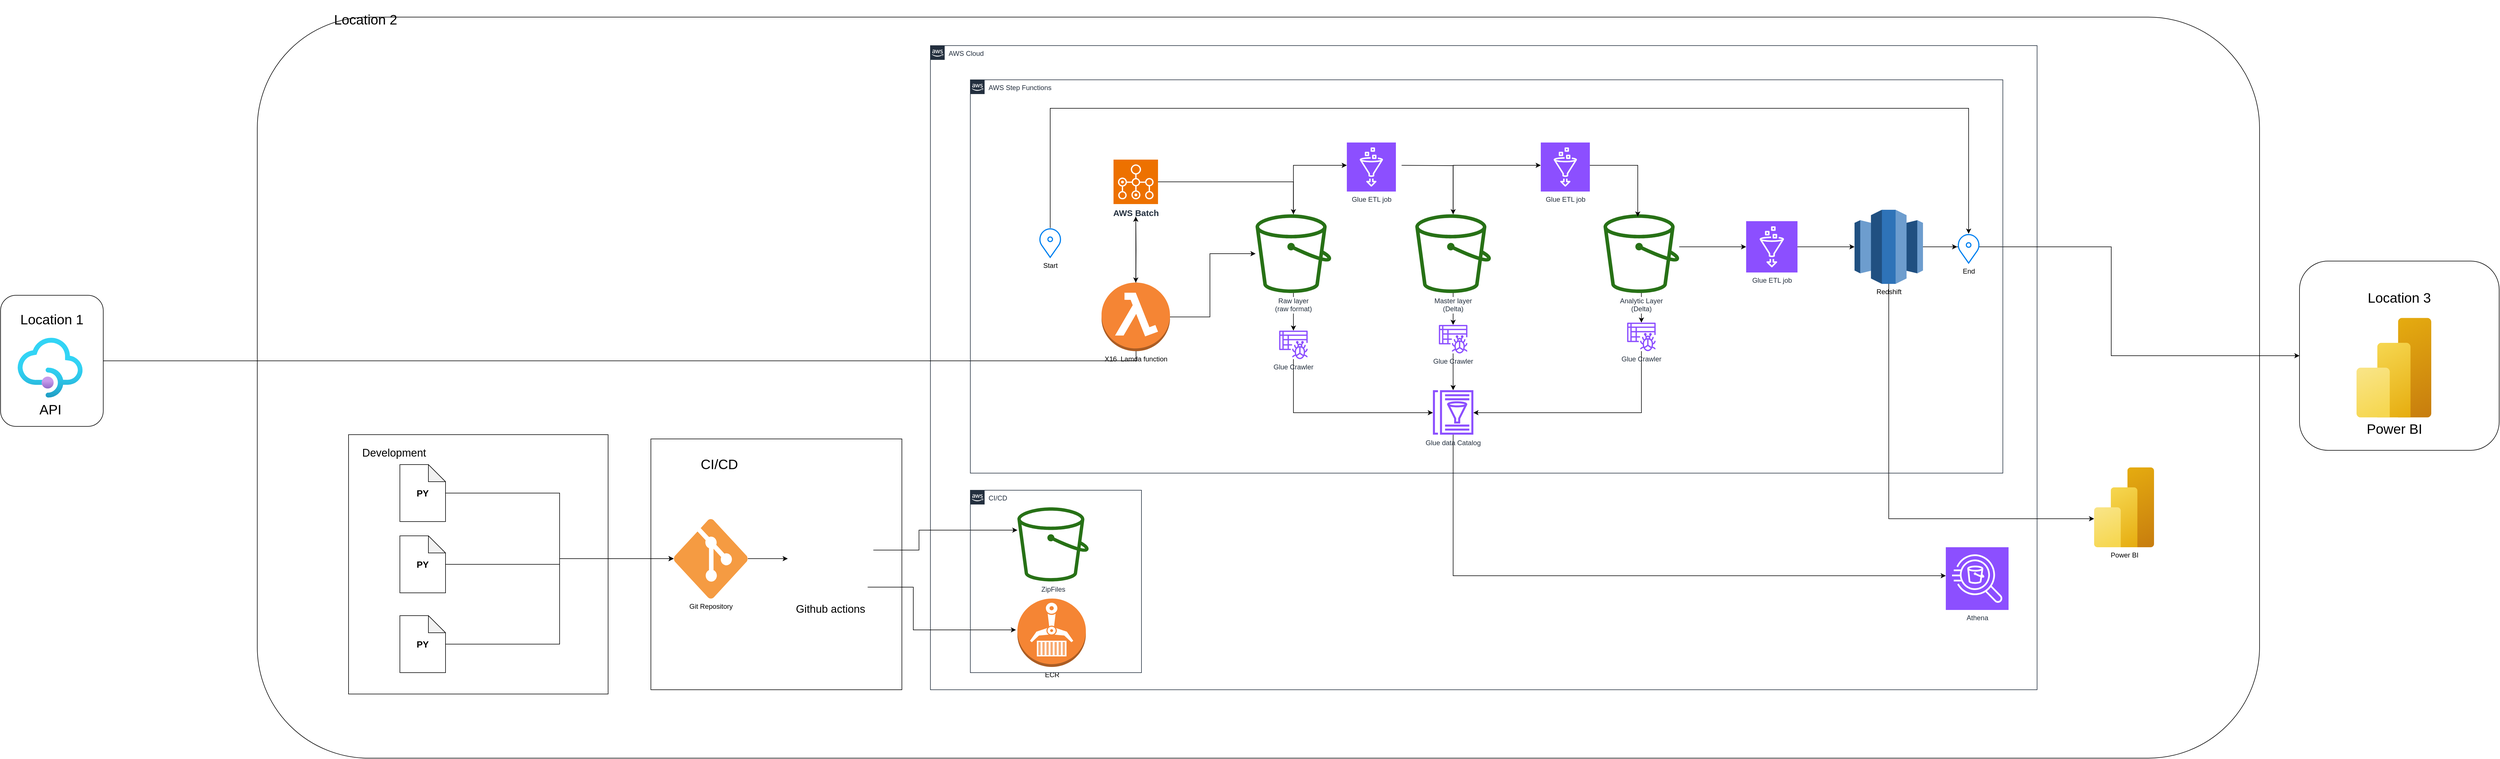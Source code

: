 <mxfile version="24.7.7">
  <diagram id="Ht1M8jgEwFfnCIfOTk4-" name="Page-1">
    <mxGraphModel dx="4387" dy="2835" grid="1" gridSize="10" guides="1" tooltips="1" connect="1" arrows="1" fold="1" page="1" pageScale="1" pageWidth="1169" pageHeight="827" math="0" shadow="0">
      <root>
        <mxCell id="0" />
        <mxCell id="1" parent="0" />
        <mxCell id="kFZQHEIWWkuuvYXlo04o-31" value="" style="rounded=1;whiteSpace=wrap;html=1;movable=1;resizable=1;rotatable=1;deletable=1;editable=1;locked=0;connectable=1;" vertex="1" parent="1">
          <mxGeometry x="-1340" y="-1090" width="3510" height="1300" as="geometry" />
        </mxCell>
        <mxCell id="UEzPUAAOIrF-is8g5C7q-175" value="AWS Cloud" style="points=[[0,0],[0.25,0],[0.5,0],[0.75,0],[1,0],[1,0.25],[1,0.5],[1,0.75],[1,1],[0.75,1],[0.5,1],[0.25,1],[0,1],[0,0.75],[0,0.5],[0,0.25]];outlineConnect=0;gradientColor=none;html=1;whiteSpace=wrap;fontSize=12;fontStyle=0;shape=mxgraph.aws4.group;grIcon=mxgraph.aws4.group_aws_cloud_alt;strokeColor=#232F3E;fillColor=none;verticalAlign=top;align=left;spacingLeft=30;fontColor=#232F3E;dashed=0;labelBackgroundColor=#ffffff;container=0;pointerEvents=0;collapsible=0;recursiveResize=0;movable=1;resizable=1;rotatable=1;deletable=1;editable=1;locked=0;connectable=1;" parent="1" vertex="1">
          <mxGeometry x="-160" y="-1040" width="1940" height="1130" as="geometry" />
        </mxCell>
        <mxCell id="kFZQHEIWWkuuvYXlo04o-13" style="edgeStyle=orthogonalEdgeStyle;rounded=0;orthogonalLoop=1;jettySize=auto;html=1;" edge="1" parent="1" source="kFZQHEIWWkuuvYXlo04o-2">
          <mxGeometry relative="1" as="geometry">
            <mxPoint x="200" y="-740" as="targetPoint" />
          </mxGeometry>
        </mxCell>
        <mxCell id="kFZQHEIWWkuuvYXlo04o-2" value="&lt;font style=&quot;font-size: 24px;&quot;&gt;Location 1&lt;/font&gt;&lt;div&gt;&lt;font style=&quot;font-size: 24px;&quot;&gt;&lt;br&gt;&lt;/font&gt;&lt;/div&gt;&lt;div&gt;&lt;font style=&quot;font-size: 24px;&quot;&gt;&lt;br&gt;&lt;/font&gt;&lt;/div&gt;&lt;div&gt;&lt;font style=&quot;font-size: 24px;&quot;&gt;&lt;br&gt;&lt;/font&gt;&lt;/div&gt;&lt;div&gt;&lt;font style=&quot;font-size: 24px;&quot;&gt;&lt;br&gt;&lt;/font&gt;&lt;/div&gt;&lt;div&gt;&lt;font style=&quot;font-size: 24px;&quot;&gt;&amp;nbsp;&lt;/font&gt;&lt;/div&gt;" style="rounded=1;whiteSpace=wrap;html=1;" vertex="1" parent="1">
          <mxGeometry x="-1790" y="-602" width="180" height="230" as="geometry" />
        </mxCell>
        <mxCell id="kFZQHEIWWkuuvYXlo04o-36" value="&lt;font style=&quot;font-size: 24px;&quot;&gt;Location 2&lt;/font&gt;" style="text;html=1;align=center;verticalAlign=middle;whiteSpace=wrap;rounded=0;" vertex="1" parent="1">
          <mxGeometry x="-1250" y="-1120" width="200" height="70" as="geometry" />
        </mxCell>
        <mxCell id="kFZQHEIWWkuuvYXlo04o-117" style="edgeStyle=orthogonalEdgeStyle;rounded=0;orthogonalLoop=1;jettySize=auto;html=1;" edge="1" parent="1" source="kFZQHEIWWkuuvYXlo04o-39" target="kFZQHEIWWkuuvYXlo04o-114">
          <mxGeometry relative="1" as="geometry" />
        </mxCell>
        <mxCell id="kFZQHEIWWkuuvYXlo04o-134" style="edgeStyle=orthogonalEdgeStyle;rounded=0;orthogonalLoop=1;jettySize=auto;html=1;" edge="1" parent="1" source="kFZQHEIWWkuuvYXlo04o-39" target="kFZQHEIWWkuuvYXlo04o-132">
          <mxGeometry relative="1" as="geometry">
            <Array as="points">
              <mxPoint x="1180" y="-687" />
              <mxPoint x="1180" y="-687" />
            </Array>
          </mxGeometry>
        </mxCell>
        <mxCell id="kFZQHEIWWkuuvYXlo04o-39" value="Analytic Layer&lt;div&gt;(Delta)&lt;/div&gt;" style="outlineConnect=0;fontColor=#232F3E;gradientColor=none;fillColor=#277116;strokeColor=none;dashed=0;verticalLabelPosition=bottom;verticalAlign=top;align=center;html=1;fontSize=12;fontStyle=0;aspect=fixed;pointerEvents=1;shape=mxgraph.aws4.bucket;labelBackgroundColor=#ffffff;movable=1;resizable=1;rotatable=1;deletable=1;editable=1;locked=0;connectable=1;" vertex="1" parent="1">
          <mxGeometry x="1020" y="-744" width="132.69" height="138" as="geometry" />
        </mxCell>
        <mxCell id="kFZQHEIWWkuuvYXlo04o-28" style="edgeStyle=orthogonalEdgeStyle;rounded=0;orthogonalLoop=1;jettySize=auto;html=1;movable=1;resizable=1;rotatable=1;deletable=1;editable=1;locked=0;connectable=1;" edge="1" parent="1" source="kFZQHEIWWkuuvYXlo04o-20" target="kFZQHEIWWkuuvYXlo04o-110">
          <mxGeometry relative="1" as="geometry">
            <mxPoint x="913.25" y="-803.6" as="targetPoint" />
            <Array as="points">
              <mxPoint x="756" y="-830" />
            </Array>
          </mxGeometry>
        </mxCell>
        <mxCell id="kFZQHEIWWkuuvYXlo04o-74" value="ZipFiles" style="outlineConnect=0;fontColor=#232F3E;gradientColor=none;fillColor=#277116;strokeColor=none;dashed=0;verticalLabelPosition=bottom;verticalAlign=top;align=center;html=1;fontSize=12;fontStyle=0;aspect=fixed;pointerEvents=1;shape=mxgraph.aws4.bucket;labelBackgroundColor=#ffffff;movable=1;resizable=1;rotatable=1;deletable=1;editable=1;locked=0;connectable=1;" vertex="1" parent="1">
          <mxGeometry x="-7.5" y="-230" width="125" height="130" as="geometry" />
        </mxCell>
        <mxCell id="kFZQHEIWWkuuvYXlo04o-75" value="ECR" style="outlineConnect=0;dashed=0;verticalLabelPosition=bottom;verticalAlign=top;align=center;html=1;shape=mxgraph.aws3.ecr;fillColor=#F58534;gradientColor=none;" vertex="1" parent="1">
          <mxGeometry x="-7.5" y="-70" width="120" height="120" as="geometry" />
        </mxCell>
        <mxCell id="kFZQHEIWWkuuvYXlo04o-79" value="44036562" style="group" vertex="1" connectable="0" parent="1">
          <mxGeometry x="-650" y="-350" width="440" height="440" as="geometry" />
        </mxCell>
        <UserObject label="" id="kFZQHEIWWkuuvYXlo04o-76">
          <mxCell style="whiteSpace=wrap;html=1;aspect=fixed;" vertex="1" parent="kFZQHEIWWkuuvYXlo04o-79">
            <mxGeometry width="440" height="440" as="geometry" />
          </mxCell>
        </UserObject>
        <mxCell id="kFZQHEIWWkuuvYXlo04o-78" value="" style="shape=image;html=1;verticalAlign=top;verticalLabelPosition=bottom;labelBackgroundColor=#ffffff;imageAspect=0;aspect=fixed;image=https://cdn4.iconfinder.com/data/icons/social-media-and-logos-12/32/Logo_Github-128.png" vertex="1" parent="kFZQHEIWWkuuvYXlo04o-79">
          <mxGeometry width="70" height="70" as="geometry" />
        </mxCell>
        <mxCell id="kFZQHEIWWkuuvYXlo04o-83" value="Github actions" style="shape=image;imageAspect=0;aspect=fixed;verticalLabelPosition=bottom;verticalAlign=top;image=https://avatars.githubusercontent.com/u/44036562?s=200&amp;v=4;fontSize=19;strokeWidth=3;" vertex="1" parent="kFZQHEIWWkuuvYXlo04o-79">
          <mxGeometry x="240" y="130" width="150" height="150" as="geometry" />
        </mxCell>
        <mxCell id="kFZQHEIWWkuuvYXlo04o-91" style="edgeStyle=orthogonalEdgeStyle;rounded=0;orthogonalLoop=1;jettySize=auto;html=1;" edge="1" parent="kFZQHEIWWkuuvYXlo04o-79" source="kFZQHEIWWkuuvYXlo04o-90" target="kFZQHEIWWkuuvYXlo04o-83">
          <mxGeometry relative="1" as="geometry">
            <Array as="points">
              <mxPoint x="220" y="210" />
              <mxPoint x="220" y="210" />
            </Array>
          </mxGeometry>
        </mxCell>
        <mxCell id="kFZQHEIWWkuuvYXlo04o-90" value="Git Repository" style="verticalLabelPosition=bottom;html=1;verticalAlign=top;align=center;strokeColor=none;fillColor=#f59b42;shape=mxgraph.azure.git_repository;" vertex="1" parent="kFZQHEIWWkuuvYXlo04o-79">
          <mxGeometry x="40" y="140" width="130" height="140" as="geometry" />
        </mxCell>
        <mxCell id="kFZQHEIWWkuuvYXlo04o-106" value="&lt;font style=&quot;font-size: 24px;&quot;&gt;CI/CD&lt;/font&gt;" style="text;html=1;align=center;verticalAlign=middle;whiteSpace=wrap;rounded=0;" vertex="1" parent="kFZQHEIWWkuuvYXlo04o-79">
          <mxGeometry x="90" y="30" width="60" height="30" as="geometry" />
        </mxCell>
        <mxCell id="kFZQHEIWWkuuvYXlo04o-84" style="edgeStyle=orthogonalEdgeStyle;rounded=0;orthogonalLoop=1;jettySize=auto;html=1;" edge="1" parent="1" source="kFZQHEIWWkuuvYXlo04o-83" target="kFZQHEIWWkuuvYXlo04o-74">
          <mxGeometry relative="1" as="geometry">
            <Array as="points">
              <mxPoint x="-180" y="-155" />
              <mxPoint x="-180" y="-190" />
            </Array>
          </mxGeometry>
        </mxCell>
        <mxCell id="kFZQHEIWWkuuvYXlo04o-85" style="edgeStyle=orthogonalEdgeStyle;rounded=0;orthogonalLoop=1;jettySize=auto;html=1;" edge="1" parent="1">
          <mxGeometry relative="1" as="geometry">
            <mxPoint x="-270" y="-90" as="sourcePoint" />
            <mxPoint x="-10" y="-15" as="targetPoint" />
            <Array as="points">
              <mxPoint x="-190" y="-90" />
              <mxPoint x="-190" y="-15" />
            </Array>
          </mxGeometry>
        </mxCell>
        <mxCell id="kFZQHEIWWkuuvYXlo04o-86" value="" style="whiteSpace=wrap;html=1;aspect=fixed;" vertex="1" parent="1">
          <mxGeometry x="-1180" y="-357.5" width="455" height="455" as="geometry" />
        </mxCell>
        <mxCell id="kFZQHEIWWkuuvYXlo04o-93" style="edgeStyle=orthogonalEdgeStyle;rounded=0;orthogonalLoop=1;jettySize=auto;html=1;" edge="1" parent="1" source="kFZQHEIWWkuuvYXlo04o-87" target="kFZQHEIWWkuuvYXlo04o-90">
          <mxGeometry relative="1" as="geometry" />
        </mxCell>
        <mxCell id="kFZQHEIWWkuuvYXlo04o-87" value="&lt;font style=&quot;font-size: 16px;&quot;&gt;&lt;b&gt;PY&lt;/b&gt;&lt;/font&gt;" style="shape=note;whiteSpace=wrap;html=1;backgroundOutline=1;darkOpacity=0.05;" vertex="1" parent="1">
          <mxGeometry x="-1090" y="-305" width="80" height="100" as="geometry" />
        </mxCell>
        <mxCell id="kFZQHEIWWkuuvYXlo04o-88" value="&lt;font style=&quot;font-size: 16px;&quot;&gt;&lt;b&gt;PY&lt;/b&gt;&lt;/font&gt;" style="shape=note;whiteSpace=wrap;html=1;backgroundOutline=1;darkOpacity=0.05;" vertex="1" parent="1">
          <mxGeometry x="-1090" y="-180" width="80" height="100" as="geometry" />
        </mxCell>
        <mxCell id="kFZQHEIWWkuuvYXlo04o-89" value="&lt;font style=&quot;font-size: 16px;&quot;&gt;&lt;b&gt;PY&lt;/b&gt;&lt;/font&gt;" style="shape=note;whiteSpace=wrap;html=1;backgroundOutline=1;darkOpacity=0.05;" vertex="1" parent="1">
          <mxGeometry x="-1090" y="-40" width="80" height="100" as="geometry" />
        </mxCell>
        <mxCell id="kFZQHEIWWkuuvYXlo04o-92" value="&lt;font style=&quot;font-size: 19px;&quot;&gt;Development&lt;/font&gt;" style="text;html=1;align=center;verticalAlign=middle;whiteSpace=wrap;rounded=0;" vertex="1" parent="1">
          <mxGeometry x="-1160" y="-340" width="120" height="30" as="geometry" />
        </mxCell>
        <mxCell id="kFZQHEIWWkuuvYXlo04o-94" style="edgeStyle=orthogonalEdgeStyle;rounded=0;orthogonalLoop=1;jettySize=auto;html=1;entryX=0;entryY=0.5;entryDx=0;entryDy=0;entryPerimeter=0;" edge="1" parent="1" source="kFZQHEIWWkuuvYXlo04o-88" target="kFZQHEIWWkuuvYXlo04o-90">
          <mxGeometry relative="1" as="geometry" />
        </mxCell>
        <mxCell id="kFZQHEIWWkuuvYXlo04o-95" style="edgeStyle=orthogonalEdgeStyle;rounded=0;orthogonalLoop=1;jettySize=auto;html=1;entryX=0;entryY=0.5;entryDx=0;entryDy=0;entryPerimeter=0;" edge="1" parent="1" source="kFZQHEIWWkuuvYXlo04o-89" target="kFZQHEIWWkuuvYXlo04o-90">
          <mxGeometry relative="1" as="geometry" />
        </mxCell>
        <mxCell id="kFZQHEIWWkuuvYXlo04o-100" value="Power BI" style="image;aspect=fixed;html=1;points=[];align=center;fontSize=12;image=img/lib/azure2/analytics/Power_BI_Embedded.svg;" vertex="1" parent="1">
          <mxGeometry x="1880" y="-300" width="105" height="140" as="geometry" />
        </mxCell>
        <mxCell id="kFZQHEIWWkuuvYXlo04o-101" style="edgeStyle=orthogonalEdgeStyle;rounded=0;orthogonalLoop=1;jettySize=auto;html=1;" edge="1" parent="1" source="kFZQHEIWWkuuvYXlo04o-49" target="kFZQHEIWWkuuvYXlo04o-100">
          <mxGeometry relative="1" as="geometry">
            <Array as="points">
              <mxPoint x="1520" y="-210" />
            </Array>
          </mxGeometry>
        </mxCell>
        <mxCell id="kFZQHEIWWkuuvYXlo04o-102" value="&lt;font style=&quot;font-size: 24px;&quot;&gt;API&lt;/font&gt;" style="image;aspect=fixed;html=1;points=[];align=center;fontSize=12;image=img/lib/azure2/app_services/API_Management_Services.svg;" vertex="1" parent="1">
          <mxGeometry x="-1760" y="-527.5" width="113.75" height="105" as="geometry" />
        </mxCell>
        <mxCell id="kFZQHEIWWkuuvYXlo04o-103" value="&lt;font style=&quot;font-size: 24px;&quot;&gt;Location 3&lt;/font&gt;&lt;div&gt;&lt;font style=&quot;font-size: 24px;&quot;&gt;&lt;br&gt;&lt;/font&gt;&lt;/div&gt;&lt;div&gt;&lt;font style=&quot;font-size: 24px;&quot;&gt;&lt;br&gt;&lt;/font&gt;&lt;/div&gt;&lt;div&gt;&lt;font style=&quot;font-size: 24px;&quot;&gt;&lt;br&gt;&lt;/font&gt;&lt;/div&gt;&lt;div&gt;&lt;font style=&quot;font-size: 24px;&quot;&gt;&lt;br&gt;&lt;/font&gt;&lt;/div&gt;&lt;div&gt;&lt;font style=&quot;font-size: 24px;&quot;&gt;&lt;br&gt;&lt;/font&gt;&lt;/div&gt;&lt;div&gt;&lt;font style=&quot;font-size: 24px;&quot;&gt;&lt;br&gt;&lt;/font&gt;&lt;/div&gt;&lt;div&gt;&lt;font style=&quot;font-size: 24px;&quot;&gt;&lt;br&gt;&lt;/font&gt;&lt;/div&gt;" style="rounded=1;whiteSpace=wrap;html=1;" vertex="1" parent="1">
          <mxGeometry x="2240" y="-662" width="350" height="332" as="geometry" />
        </mxCell>
        <mxCell id="kFZQHEIWWkuuvYXlo04o-104" value="&lt;font style=&quot;font-size: 24px;&quot;&gt;Power BI&lt;/font&gt;" style="image;aspect=fixed;html=1;points=[];align=center;fontSize=12;image=img/lib/azure2/analytics/Power_BI_Embedded.svg;" vertex="1" parent="1">
          <mxGeometry x="2340" y="-562.33" width="131" height="174.67" as="geometry" />
        </mxCell>
        <mxCell id="kFZQHEIWWkuuvYXlo04o-105" style="edgeStyle=orthogonalEdgeStyle;rounded=0;orthogonalLoop=1;jettySize=auto;html=1;" edge="1" parent="1" source="kFZQHEIWWkuuvYXlo04o-49" target="kFZQHEIWWkuuvYXlo04o-103">
          <mxGeometry relative="1" as="geometry" />
        </mxCell>
        <mxCell id="kFZQHEIWWkuuvYXlo04o-110" value="Glue ETL job" style="sketch=0;points=[[0,0,0],[0.25,0,0],[0.5,0,0],[0.75,0,0],[1,0,0],[0,1,0],[0.25,1,0],[0.5,1,0],[0.75,1,0],[1,1,0],[0,0.25,0],[0,0.5,0],[0,0.75,0],[1,0.25,0],[1,0.5,0],[1,0.75,0]];outlineConnect=0;fontColor=#232F3E;fillColor=#8C4FFF;strokeColor=#ffffff;dashed=0;verticalLabelPosition=bottom;verticalAlign=top;align=center;html=1;fontSize=12;fontStyle=0;aspect=fixed;shape=mxgraph.aws4.resourceIcon;resIcon=mxgraph.aws4.glue;" vertex="1" parent="1">
          <mxGeometry x="910" y="-870" width="86" height="86" as="geometry" />
        </mxCell>
        <mxCell id="kFZQHEIWWkuuvYXlo04o-3" value="AWS Step Functions" style="points=[[0,0],[0.25,0],[0.5,0],[0.75,0],[1,0],[1,0.25],[1,0.5],[1,0.75],[1,1],[0.75,1],[0.5,1],[0.25,1],[0,1],[0,0.75],[0,0.5],[0,0.25]];outlineConnect=0;gradientColor=none;html=1;whiteSpace=wrap;fontSize=12;fontStyle=0;shape=mxgraph.aws4.group;grIcon=mxgraph.aws4.group_aws_cloud_alt;strokeColor=#232F3E;fillColor=none;verticalAlign=top;align=left;spacingLeft=30;fontColor=#232F3E;dashed=0;labelBackgroundColor=#ffffff;container=0;pointerEvents=0;collapsible=0;recursiveResize=0;movable=1;resizable=1;rotatable=1;deletable=1;editable=1;locked=0;connectable=1;" vertex="1" parent="1">
          <mxGeometry x="-90" y="-980" width="1810" height="690" as="geometry" />
        </mxCell>
        <mxCell id="kFZQHEIWWkuuvYXlo04o-44" style="edgeStyle=orthogonalEdgeStyle;rounded=0;orthogonalLoop=1;jettySize=auto;html=1;" edge="1" parent="1" source="kFZQHEIWWkuuvYXlo04o-4" target="kFZQHEIWWkuuvYXlo04o-6">
          <mxGeometry relative="1" as="geometry">
            <Array as="points">
              <mxPoint x="50" y="-930" />
              <mxPoint x="1660" y="-930" />
            </Array>
          </mxGeometry>
        </mxCell>
        <mxCell id="kFZQHEIWWkuuvYXlo04o-4" value="Start" style="html=1;verticalLabelPosition=bottom;align=center;labelBackgroundColor=#ffffff;verticalAlign=top;strokeWidth=2;strokeColor=#0080F0;shadow=0;dashed=0;shape=mxgraph.ios7.icons.location;movable=1;resizable=1;rotatable=1;deletable=1;editable=1;locked=0;connectable=1;" vertex="1" parent="1">
          <mxGeometry x="30" y="-720" width="40" height="51.5" as="geometry" />
        </mxCell>
        <mxCell id="kFZQHEIWWkuuvYXlo04o-19" style="edgeStyle=orthogonalEdgeStyle;rounded=0;orthogonalLoop=1;jettySize=auto;html=1;movable=1;resizable=1;rotatable=1;deletable=1;editable=1;locked=0;connectable=1;" edge="1" parent="1" source="UEzPUAAOIrF-is8g5C7q-177" target="kFZQHEIWWkuuvYXlo04o-109">
          <mxGeometry relative="1" as="geometry">
            <mxPoint x="476.286" y="-784" as="sourcePoint" />
            <mxPoint x="560.0" y="-829.963" as="targetPoint" />
            <Array as="points">
              <mxPoint x="476" y="-830" />
            </Array>
          </mxGeometry>
        </mxCell>
        <mxCell id="kFZQHEIWWkuuvYXlo04o-115" style="edgeStyle=orthogonalEdgeStyle;rounded=0;orthogonalLoop=1;jettySize=auto;html=1;" edge="1" parent="1" source="UEzPUAAOIrF-is8g5C7q-177" target="kFZQHEIWWkuuvYXlo04o-112">
          <mxGeometry relative="1" as="geometry" />
        </mxCell>
        <mxCell id="UEzPUAAOIrF-is8g5C7q-177" value="Raw layer&lt;div&gt;(raw format)&lt;/div&gt;" style="outlineConnect=0;fontColor=#232F3E;gradientColor=none;fillColor=#277116;strokeColor=none;dashed=0;verticalLabelPosition=bottom;verticalAlign=top;align=center;html=1;fontSize=12;fontStyle=0;aspect=fixed;pointerEvents=1;shape=mxgraph.aws4.bucket;labelBackgroundColor=#ffffff;movable=1;resizable=1;rotatable=1;deletable=1;editable=1;locked=0;connectable=1;" parent="1" vertex="1">
          <mxGeometry x="410" y="-744" width="132.69" height="138" as="geometry" />
        </mxCell>
        <mxCell id="kFZQHEIWWkuuvYXlo04o-6" value="End" style="html=1;verticalLabelPosition=bottom;align=center;labelBackgroundColor=#ffffff;verticalAlign=top;strokeWidth=2;strokeColor=#0080F0;shadow=0;dashed=0;shape=mxgraph.ios7.icons.location;movable=1;resizable=1;rotatable=1;deletable=1;editable=1;locked=0;connectable=1;" vertex="1" parent="1">
          <mxGeometry x="1640" y="-710" width="40" height="51.5" as="geometry" />
        </mxCell>
        <mxCell id="kFZQHEIWWkuuvYXlo04o-15" style="edgeStyle=orthogonalEdgeStyle;rounded=0;orthogonalLoop=1;jettySize=auto;html=1;movable=1;resizable=1;rotatable=1;deletable=1;editable=1;locked=0;connectable=1;" edge="1" parent="1" source="kFZQHEIWWkuuvYXlo04o-10" target="UEzPUAAOIrF-is8g5C7q-177">
          <mxGeometry relative="1" as="geometry">
            <Array as="points">
              <mxPoint x="330" y="-564" />
              <mxPoint x="330" y="-675" />
            </Array>
          </mxGeometry>
        </mxCell>
        <mxCell id="kFZQHEIWWkuuvYXlo04o-10" value="X16 &amp;nbsp;Lamda function" style="outlineConnect=0;dashed=0;verticalLabelPosition=bottom;verticalAlign=top;align=center;html=1;shape=mxgraph.aws3.lambda_function;fillColor=#F58534;gradientColor=none;movable=1;resizable=1;rotatable=1;deletable=1;editable=1;locked=0;connectable=1;" vertex="1" parent="1">
          <mxGeometry x="140" y="-624.25" width="120" height="120.25" as="geometry" />
        </mxCell>
        <mxCell id="kFZQHEIWWkuuvYXlo04o-14" style="edgeStyle=orthogonalEdgeStyle;rounded=0;orthogonalLoop=1;jettySize=auto;html=1;movable=1;resizable=1;rotatable=1;deletable=1;editable=1;locked=0;connectable=1;exitX=1;exitY=0.5;exitDx=0;exitDy=0;exitPerimeter=0;" edge="1" parent="1" source="kFZQHEIWWkuuvYXlo04o-130" target="UEzPUAAOIrF-is8g5C7q-177">
          <mxGeometry relative="1" as="geometry">
            <mxPoint x="253" y="-800.0" as="sourcePoint" />
          </mxGeometry>
        </mxCell>
        <mxCell id="kFZQHEIWWkuuvYXlo04o-16" value="" style="edgeStyle=orthogonalEdgeStyle;rounded=0;orthogonalLoop=1;jettySize=auto;html=1;movable=1;resizable=1;rotatable=1;deletable=1;editable=1;locked=0;connectable=1;" edge="1" parent="1" target="kFZQHEIWWkuuvYXlo04o-10">
          <mxGeometry relative="1" as="geometry">
            <mxPoint x="200" y="-740" as="sourcePoint" />
          </mxGeometry>
        </mxCell>
        <mxCell id="kFZQHEIWWkuuvYXlo04o-21" style="edgeStyle=orthogonalEdgeStyle;rounded=0;orthogonalLoop=1;jettySize=auto;html=1;movable=1;resizable=1;rotatable=1;deletable=1;editable=1;locked=0;connectable=1;" edge="1" parent="1" target="kFZQHEIWWkuuvYXlo04o-20">
          <mxGeometry relative="1" as="geometry">
            <mxPoint x="666" y="-829.963" as="sourcePoint" />
          </mxGeometry>
        </mxCell>
        <mxCell id="kFZQHEIWWkuuvYXlo04o-116" style="edgeStyle=orthogonalEdgeStyle;rounded=0;orthogonalLoop=1;jettySize=auto;html=1;" edge="1" parent="1" source="kFZQHEIWWkuuvYXlo04o-20" target="kFZQHEIWWkuuvYXlo04o-113">
          <mxGeometry relative="1" as="geometry" />
        </mxCell>
        <mxCell id="kFZQHEIWWkuuvYXlo04o-20" value="Master layer&lt;div&gt;(Delta)&lt;/div&gt;" style="outlineConnect=0;fontColor=#232F3E;gradientColor=none;fillColor=#277116;strokeColor=none;dashed=0;verticalLabelPosition=bottom;verticalAlign=top;align=center;html=1;fontSize=12;fontStyle=0;aspect=fixed;pointerEvents=1;shape=mxgraph.aws4.bucket;labelBackgroundColor=#ffffff;movable=1;resizable=1;rotatable=1;deletable=1;editable=1;locked=0;connectable=1;" vertex="1" parent="1">
          <mxGeometry x="690" y="-744" width="132.69" height="138" as="geometry" />
        </mxCell>
        <mxCell id="kFZQHEIWWkuuvYXlo04o-29" style="edgeStyle=orthogonalEdgeStyle;rounded=0;orthogonalLoop=1;jettySize=auto;html=1;movable=1;resizable=1;rotatable=1;deletable=1;editable=1;locked=0;connectable=1;" edge="1" parent="1">
          <mxGeometry relative="1" as="geometry">
            <mxPoint x="996" y="-830.0" as="sourcePoint" />
            <mxPoint x="1080" y="-740" as="targetPoint" />
            <Array as="points">
              <mxPoint x="1080" y="-830" />
              <mxPoint x="1080" y="-740" />
            </Array>
          </mxGeometry>
        </mxCell>
        <mxCell id="kFZQHEIWWkuuvYXlo04o-51" style="edgeStyle=orthogonalEdgeStyle;rounded=0;orthogonalLoop=1;jettySize=auto;html=1;" edge="1" parent="1" source="kFZQHEIWWkuuvYXlo04o-49" target="kFZQHEIWWkuuvYXlo04o-6">
          <mxGeometry relative="1" as="geometry">
            <Array as="points">
              <mxPoint x="1630" y="-687" />
              <mxPoint x="1630" y="-687" />
            </Array>
          </mxGeometry>
        </mxCell>
        <mxCell id="kFZQHEIWWkuuvYXlo04o-49" value="Redshift" style="outlineConnect=0;dashed=0;verticalLabelPosition=bottom;verticalAlign=top;align=center;html=1;shape=mxgraph.aws3.redshift;fillColor=#2E73B8;gradientColor=none;" vertex="1" parent="1">
          <mxGeometry x="1460" y="-752" width="120" height="130" as="geometry" />
        </mxCell>
        <mxCell id="kFZQHEIWWkuuvYXlo04o-69" value="CI/CD" style="points=[[0,0],[0.25,0],[0.5,0],[0.75,0],[1,0],[1,0.25],[1,0.5],[1,0.75],[1,1],[0.75,1],[0.5,1],[0.25,1],[0,1],[0,0.75],[0,0.5],[0,0.25]];outlineConnect=0;gradientColor=none;html=1;whiteSpace=wrap;fontSize=12;fontStyle=0;shape=mxgraph.aws4.group;grIcon=mxgraph.aws4.group_aws_cloud_alt;strokeColor=#232F3E;fillColor=none;verticalAlign=top;align=left;spacingLeft=30;fontColor=#232F3E;dashed=0;labelBackgroundColor=#ffffff;container=0;pointerEvents=0;collapsible=0;recursiveResize=0;movable=1;resizable=1;rotatable=1;deletable=1;editable=1;locked=0;connectable=1;" vertex="1" parent="1">
          <mxGeometry x="-90" y="-260" width="300" height="320" as="geometry" />
        </mxCell>
        <mxCell id="kFZQHEIWWkuuvYXlo04o-109" value="Glue ETL job" style="sketch=0;points=[[0,0,0],[0.25,0,0],[0.5,0,0],[0.75,0,0],[1,0,0],[0,1,0],[0.25,1,0],[0.5,1,0],[0.75,1,0],[1,1,0],[0,0.25,0],[0,0.5,0],[0,0.75,0],[1,0.25,0],[1,0.5,0],[1,0.75,0]];outlineConnect=0;fontColor=#232F3E;fillColor=#8C4FFF;strokeColor=#ffffff;dashed=0;verticalLabelPosition=bottom;verticalAlign=top;align=center;html=1;fontSize=12;fontStyle=0;aspect=fixed;shape=mxgraph.aws4.resourceIcon;resIcon=mxgraph.aws4.glue;" vertex="1" parent="1">
          <mxGeometry x="570" y="-870" width="86" height="86" as="geometry" />
        </mxCell>
        <mxCell id="kFZQHEIWWkuuvYXlo04o-119" style="edgeStyle=orthogonalEdgeStyle;rounded=0;orthogonalLoop=1;jettySize=auto;html=1;" edge="1" parent="1" source="kFZQHEIWWkuuvYXlo04o-112" target="kFZQHEIWWkuuvYXlo04o-118">
          <mxGeometry relative="1" as="geometry">
            <Array as="points">
              <mxPoint x="476" y="-396" />
            </Array>
          </mxGeometry>
        </mxCell>
        <mxCell id="kFZQHEIWWkuuvYXlo04o-112" value="Glue Crawler" style="sketch=0;outlineConnect=0;fontColor=#232F3E;gradientColor=none;fillColor=#8C4FFF;strokeColor=none;dashed=0;verticalLabelPosition=bottom;verticalAlign=top;align=center;html=1;fontSize=12;fontStyle=0;aspect=fixed;pointerEvents=1;shape=mxgraph.aws4.glue_crawlers;" vertex="1" parent="1">
          <mxGeometry x="451.35" y="-540" width="50" height="50" as="geometry" />
        </mxCell>
        <mxCell id="kFZQHEIWWkuuvYXlo04o-120" style="edgeStyle=orthogonalEdgeStyle;rounded=0;orthogonalLoop=1;jettySize=auto;html=1;" edge="1" parent="1" source="kFZQHEIWWkuuvYXlo04o-113" target="kFZQHEIWWkuuvYXlo04o-118">
          <mxGeometry relative="1" as="geometry" />
        </mxCell>
        <mxCell id="kFZQHEIWWkuuvYXlo04o-113" value="Glue Crawler" style="sketch=0;outlineConnect=0;fontColor=#232F3E;gradientColor=none;fillColor=#8C4FFF;strokeColor=none;dashed=0;verticalLabelPosition=bottom;verticalAlign=top;align=center;html=1;fontSize=12;fontStyle=0;aspect=fixed;pointerEvents=1;shape=mxgraph.aws4.glue_crawlers;" vertex="1" parent="1">
          <mxGeometry x="731.34" y="-550" width="50" height="50" as="geometry" />
        </mxCell>
        <mxCell id="kFZQHEIWWkuuvYXlo04o-127" style="edgeStyle=orthogonalEdgeStyle;rounded=0;orthogonalLoop=1;jettySize=auto;html=1;" edge="1" parent="1" source="kFZQHEIWWkuuvYXlo04o-114" target="kFZQHEIWWkuuvYXlo04o-118">
          <mxGeometry relative="1" as="geometry">
            <Array as="points">
              <mxPoint x="1086" y="-396" />
            </Array>
          </mxGeometry>
        </mxCell>
        <mxCell id="kFZQHEIWWkuuvYXlo04o-114" value="Glue Crawler" style="sketch=0;outlineConnect=0;fontColor=#232F3E;gradientColor=none;fillColor=#8C4FFF;strokeColor=none;dashed=0;verticalLabelPosition=bottom;verticalAlign=top;align=center;html=1;fontSize=12;fontStyle=0;aspect=fixed;pointerEvents=1;shape=mxgraph.aws4.glue_crawlers;" vertex="1" parent="1">
          <mxGeometry x="1061.35" y="-554" width="50" height="50" as="geometry" />
        </mxCell>
        <mxCell id="kFZQHEIWWkuuvYXlo04o-129" style="edgeStyle=orthogonalEdgeStyle;rounded=0;orthogonalLoop=1;jettySize=auto;html=1;" edge="1" parent="1" source="kFZQHEIWWkuuvYXlo04o-118" target="kFZQHEIWWkuuvYXlo04o-128">
          <mxGeometry relative="1" as="geometry">
            <Array as="points">
              <mxPoint x="756" y="-110" />
            </Array>
          </mxGeometry>
        </mxCell>
        <mxCell id="kFZQHEIWWkuuvYXlo04o-118" value="Glue data Catalog" style="sketch=0;outlineConnect=0;fontColor=#232F3E;gradientColor=none;fillColor=#8C4FFF;strokeColor=none;dashed=0;verticalLabelPosition=bottom;verticalAlign=top;align=center;html=1;fontSize=12;fontStyle=0;aspect=fixed;pointerEvents=1;shape=mxgraph.aws4.glue_data_catalog;" vertex="1" parent="1">
          <mxGeometry x="720.35" y="-435.5" width="72" height="78" as="geometry" />
        </mxCell>
        <mxCell id="kFZQHEIWWkuuvYXlo04o-128" value="Athena" style="sketch=0;points=[[0,0,0],[0.25,0,0],[0.5,0,0],[0.75,0,0],[1,0,0],[0,1,0],[0.25,1,0],[0.5,1,0],[0.75,1,0],[1,1,0],[0,0.25,0],[0,0.5,0],[0,0.75,0],[1,0.25,0],[1,0.5,0],[1,0.75,0]];outlineConnect=0;fontColor=#232F3E;fillColor=#8C4FFF;strokeColor=#ffffff;dashed=0;verticalLabelPosition=bottom;verticalAlign=top;align=center;html=1;fontSize=12;fontStyle=0;aspect=fixed;shape=mxgraph.aws4.resourceIcon;resIcon=mxgraph.aws4.athena;" vertex="1" parent="1">
          <mxGeometry x="1620" y="-160" width="110" height="110" as="geometry" />
        </mxCell>
        <mxCell id="kFZQHEIWWkuuvYXlo04o-130" value="&lt;font style=&quot;font-size: 15px;&quot;&gt;&lt;b&gt;AWS Batch&lt;/b&gt;&lt;/font&gt;" style="sketch=0;points=[[0,0,0],[0.25,0,0],[0.5,0,0],[0.75,0,0],[1,0,0],[0,1,0],[0.25,1,0],[0.5,1,0],[0.75,1,0],[1,1,0],[0,0.25,0],[0,0.5,0],[0,0.75,0],[1,0.25,0],[1,0.5,0],[1,0.75,0]];outlineConnect=0;fontColor=#232F3E;fillColor=#ED7100;strokeColor=#ffffff;dashed=0;verticalLabelPosition=bottom;verticalAlign=top;align=center;html=1;fontSize=12;fontStyle=0;aspect=fixed;shape=mxgraph.aws4.resourceIcon;resIcon=mxgraph.aws4.batch;" vertex="1" parent="1">
          <mxGeometry x="161" y="-840" width="78" height="78" as="geometry" />
        </mxCell>
        <mxCell id="kFZQHEIWWkuuvYXlo04o-133" style="edgeStyle=orthogonalEdgeStyle;rounded=0;orthogonalLoop=1;jettySize=auto;html=1;" edge="1" parent="1" source="kFZQHEIWWkuuvYXlo04o-132" target="kFZQHEIWWkuuvYXlo04o-49">
          <mxGeometry relative="1" as="geometry" />
        </mxCell>
        <mxCell id="kFZQHEIWWkuuvYXlo04o-132" value="Glue ETL job" style="sketch=0;points=[[0,0,0],[0.25,0,0],[0.5,0,0],[0.75,0,0],[1,0,0],[0,1,0],[0.25,1,0],[0.5,1,0],[0.75,1,0],[1,1,0],[0,0.25,0],[0,0.5,0],[0,0.75,0],[1,0.25,0],[1,0.5,0],[1,0.75,0]];outlineConnect=0;fontColor=#232F3E;fillColor=#8C4FFF;strokeColor=#ffffff;dashed=0;verticalLabelPosition=bottom;verticalAlign=top;align=center;html=1;fontSize=12;fontStyle=0;aspect=fixed;shape=mxgraph.aws4.resourceIcon;resIcon=mxgraph.aws4.glue;" vertex="1" parent="1">
          <mxGeometry x="1270" y="-732" width="90" height="90" as="geometry" />
        </mxCell>
      </root>
    </mxGraphModel>
  </diagram>
</mxfile>
